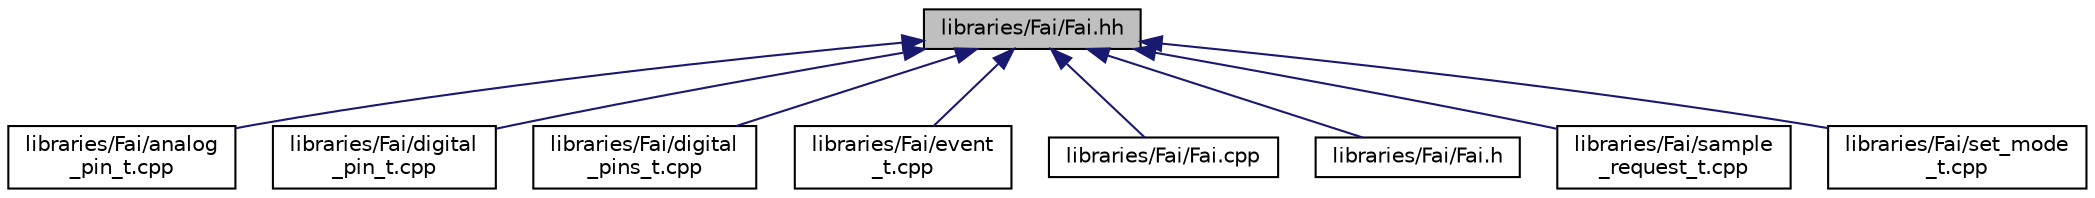 digraph "libraries/Fai/Fai.hh"
{
  edge [fontname="Helvetica",fontsize="10",labelfontname="Helvetica",labelfontsize="10"];
  node [fontname="Helvetica",fontsize="10",shape=record];
  Node1 [label="libraries/Fai/Fai.hh",height=0.2,width=0.4,color="black", fillcolor="grey75", style="filled", fontcolor="black"];
  Node1 -> Node2 [dir="back",color="midnightblue",fontsize="10",style="solid",fontname="Helvetica"];
  Node2 [label="libraries/Fai/analog\l_pin_t.cpp",height=0.2,width=0.4,color="black", fillcolor="white", style="filled",URL="$d2/d49/analog__pin__t_8cpp.html"];
  Node1 -> Node3 [dir="back",color="midnightblue",fontsize="10",style="solid",fontname="Helvetica"];
  Node3 [label="libraries/Fai/digital\l_pin_t.cpp",height=0.2,width=0.4,color="black", fillcolor="white", style="filled",URL="$d1/df8/digital__pin__t_8cpp.html"];
  Node1 -> Node4 [dir="back",color="midnightblue",fontsize="10",style="solid",fontname="Helvetica"];
  Node4 [label="libraries/Fai/digital\l_pins_t.cpp",height=0.2,width=0.4,color="black", fillcolor="white", style="filled",URL="$db/d4b/digital__pins__t_8cpp.html"];
  Node1 -> Node5 [dir="back",color="midnightblue",fontsize="10",style="solid",fontname="Helvetica"];
  Node5 [label="libraries/Fai/event\l_t.cpp",height=0.2,width=0.4,color="black", fillcolor="white", style="filled",URL="$db/d86/event__t_8cpp.html"];
  Node1 -> Node6 [dir="back",color="midnightblue",fontsize="10",style="solid",fontname="Helvetica"];
  Node6 [label="libraries/Fai/Fai.cpp",height=0.2,width=0.4,color="black", fillcolor="white", style="filled",URL="$d6/dc9/Fai_8cpp.html"];
  Node1 -> Node7 [dir="back",color="midnightblue",fontsize="10",style="solid",fontname="Helvetica"];
  Node7 [label="libraries/Fai/Fai.h",height=0.2,width=0.4,color="black", fillcolor="white", style="filled",URL="$d8/d9a/Fai_8h.html"];
  Node1 -> Node8 [dir="back",color="midnightblue",fontsize="10",style="solid",fontname="Helvetica"];
  Node8 [label="libraries/Fai/sample\l_request_t.cpp",height=0.2,width=0.4,color="black", fillcolor="white", style="filled",URL="$de/dff/sample__request__t_8cpp.html"];
  Node1 -> Node9 [dir="back",color="midnightblue",fontsize="10",style="solid",fontname="Helvetica"];
  Node9 [label="libraries/Fai/set_mode\l_t.cpp",height=0.2,width=0.4,color="black", fillcolor="white", style="filled",URL="$dd/dbf/set__mode__t_8cpp.html"];
}
